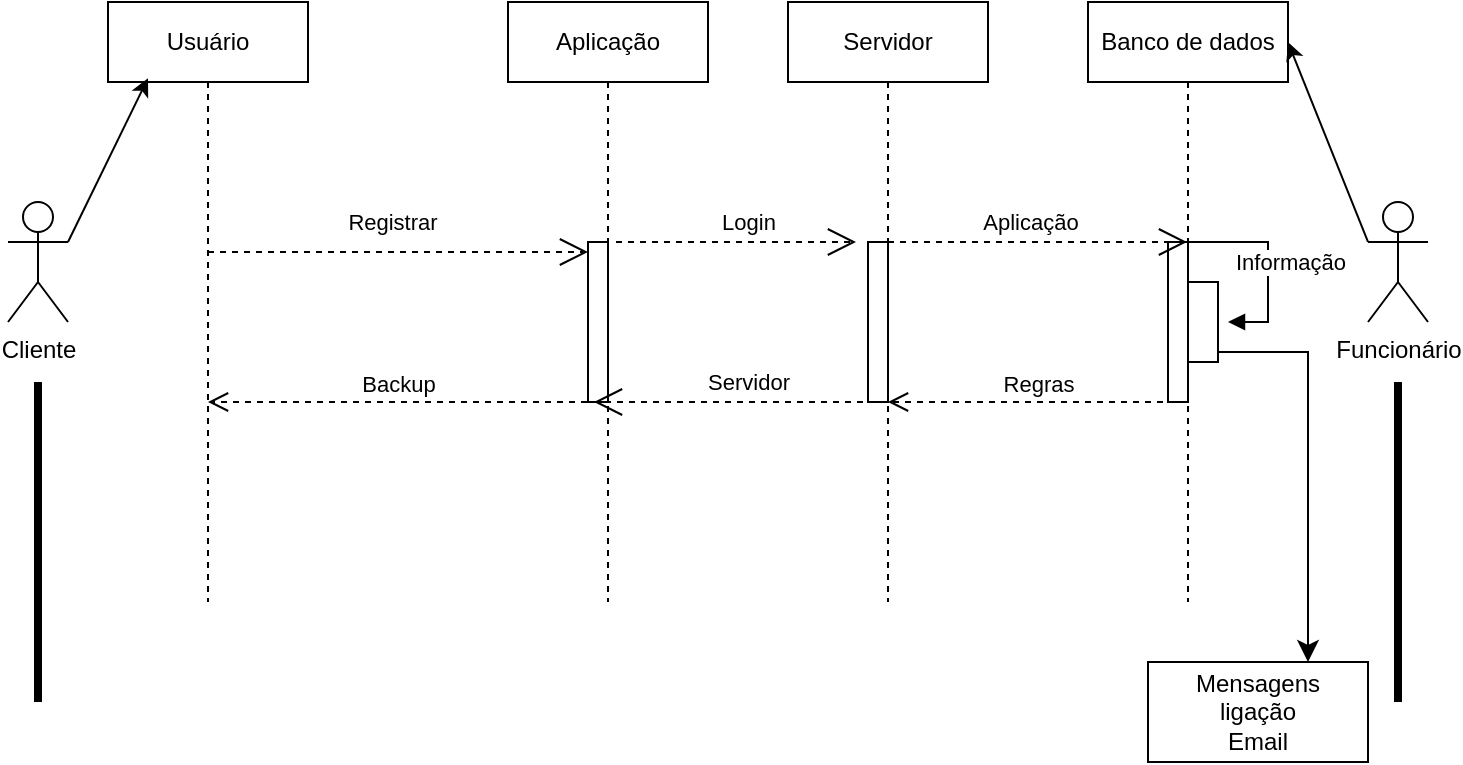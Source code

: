 <mxfile version="26.2.5">
  <diagram name="Página-1" id="uhQEN7NU0X5f3jvwWs4A">
    <mxGraphModel dx="874" dy="473" grid="1" gridSize="10" guides="1" tooltips="1" connect="1" arrows="1" fold="1" page="1" pageScale="1" pageWidth="827" pageHeight="1169" math="0" shadow="0">
      <root>
        <mxCell id="0" />
        <mxCell id="1" parent="0" />
        <mxCell id="uu7HnePWF9vuSrCE-IKj-6" value="Aplicação" style="shape=umlLifeline;perimeter=lifelinePerimeter;whiteSpace=wrap;html=1;container=1;dropTarget=0;collapsible=0;recursiveResize=0;outlineConnect=0;portConstraint=eastwest;newEdgeStyle={&quot;curved&quot;:0,&quot;rounded&quot;:0};" vertex="1" parent="1">
          <mxGeometry x="300" y="40" width="100" height="300" as="geometry" />
        </mxCell>
        <mxCell id="uu7HnePWF9vuSrCE-IKj-14" value="" style="html=1;points=[[0,0,0,0,5],[0,1,0,0,-5],[1,0,0,0,5],[1,1,0,0,-5]];perimeter=orthogonalPerimeter;outlineConnect=0;targetShapes=umlLifeline;portConstraint=eastwest;newEdgeStyle={&quot;curved&quot;:0,&quot;rounded&quot;:0};" vertex="1" parent="uu7HnePWF9vuSrCE-IKj-6">
          <mxGeometry x="40" y="120" width="10" height="80" as="geometry" />
        </mxCell>
        <mxCell id="uu7HnePWF9vuSrCE-IKj-8" value="Servidor" style="shape=umlLifeline;perimeter=lifelinePerimeter;whiteSpace=wrap;html=1;container=1;dropTarget=0;collapsible=0;recursiveResize=0;outlineConnect=0;portConstraint=eastwest;newEdgeStyle={&quot;curved&quot;:0,&quot;rounded&quot;:0};" vertex="1" parent="1">
          <mxGeometry x="440" y="40" width="100" height="300" as="geometry" />
        </mxCell>
        <mxCell id="uu7HnePWF9vuSrCE-IKj-12" value="" style="html=1;points=[[0,0,0,0,5],[0,1,0,0,-5],[1,0,0,0,5],[1,1,0,0,-5]];perimeter=orthogonalPerimeter;outlineConnect=0;targetShapes=umlLifeline;portConstraint=eastwest;newEdgeStyle={&quot;curved&quot;:0,&quot;rounded&quot;:0};" vertex="1" parent="uu7HnePWF9vuSrCE-IKj-8">
          <mxGeometry x="40" y="120" width="10" height="80" as="geometry" />
        </mxCell>
        <mxCell id="uu7HnePWF9vuSrCE-IKj-13" value="Usuário" style="shape=umlLifeline;perimeter=lifelinePerimeter;whiteSpace=wrap;html=1;container=1;dropTarget=0;collapsible=0;recursiveResize=0;outlineConnect=0;portConstraint=eastwest;newEdgeStyle={&quot;curved&quot;:0,&quot;rounded&quot;:0};" vertex="1" parent="1">
          <mxGeometry x="100" y="40" width="100" height="300" as="geometry" />
        </mxCell>
        <mxCell id="uu7HnePWF9vuSrCE-IKj-16" value="Banco de dados" style="shape=umlLifeline;perimeter=lifelinePerimeter;whiteSpace=wrap;html=1;container=1;dropTarget=0;collapsible=0;recursiveResize=0;outlineConnect=0;portConstraint=eastwest;newEdgeStyle={&quot;curved&quot;:0,&quot;rounded&quot;:0};" vertex="1" parent="1">
          <mxGeometry x="590" y="40" width="100" height="300" as="geometry" />
        </mxCell>
        <mxCell id="uu7HnePWF9vuSrCE-IKj-17" value="" style="html=1;points=[[0,0,0,0,5],[0,1,0,0,-5],[1,0,0,0,5],[1,1,0,0,-5]];perimeter=orthogonalPerimeter;outlineConnect=0;targetShapes=umlLifeline;portConstraint=eastwest;newEdgeStyle={&quot;curved&quot;:0,&quot;rounded&quot;:0};" vertex="1" parent="uu7HnePWF9vuSrCE-IKj-16">
          <mxGeometry x="40" y="120" width="10" height="80" as="geometry" />
        </mxCell>
        <mxCell id="uu7HnePWF9vuSrCE-IKj-38" value="" style="html=1;points=[[0,0,0,0,5],[0,1,0,0,-5],[1,0,0,0,5],[1,1,0,0,-5]];perimeter=orthogonalPerimeter;outlineConnect=0;targetShapes=umlLifeline;portConstraint=eastwest;newEdgeStyle={&quot;curved&quot;:0,&quot;rounded&quot;:0};" vertex="1" parent="uu7HnePWF9vuSrCE-IKj-16">
          <mxGeometry x="50" y="140" width="15" height="40" as="geometry" />
        </mxCell>
        <mxCell id="uu7HnePWF9vuSrCE-IKj-39" value="Informação" style="html=1;align=left;spacingLeft=2;endArrow=block;rounded=0;edgeStyle=orthogonalEdgeStyle;curved=0;rounded=0;" edge="1" parent="uu7HnePWF9vuSrCE-IKj-16">
          <mxGeometry x="-0.6" y="-10" relative="1" as="geometry">
            <mxPoint x="50" y="120" as="sourcePoint" />
            <Array as="points">
              <mxPoint x="90" y="120" />
              <mxPoint x="90" y="160" />
            </Array>
            <mxPoint x="70" y="160" as="targetPoint" />
            <mxPoint as="offset" />
          </mxGeometry>
        </mxCell>
        <mxCell id="uu7HnePWF9vuSrCE-IKj-18" value="Registrar" style="endArrow=open;endSize=12;dashed=1;html=1;rounded=0;entryX=0;entryY=0;entryDx=0;entryDy=5;entryPerimeter=0;" edge="1" parent="1" source="uu7HnePWF9vuSrCE-IKj-13" target="uu7HnePWF9vuSrCE-IKj-14">
          <mxGeometry x="-0.05" y="15" width="160" relative="1" as="geometry">
            <mxPoint x="140" y="165" as="sourcePoint" />
            <mxPoint x="310" y="170" as="targetPoint" />
            <mxPoint x="1" as="offset" />
          </mxGeometry>
        </mxCell>
        <mxCell id="uu7HnePWF9vuSrCE-IKj-23" value="Login" style="endArrow=open;endSize=12;dashed=1;html=1;rounded=0;" edge="1" parent="1">
          <mxGeometry x="0.1" y="10" width="160" relative="1" as="geometry">
            <mxPoint x="354" y="160" as="sourcePoint" />
            <mxPoint x="474" y="160" as="targetPoint" />
            <mxPoint as="offset" />
          </mxGeometry>
        </mxCell>
        <mxCell id="uu7HnePWF9vuSrCE-IKj-24" value="Aplicação" style="endArrow=open;endSize=12;dashed=1;html=1;rounded=0;" edge="1" parent="1" source="uu7HnePWF9vuSrCE-IKj-8" target="uu7HnePWF9vuSrCE-IKj-16">
          <mxGeometry x="-0.06" y="10" width="160" relative="1" as="geometry">
            <mxPoint x="490" y="240" as="sourcePoint" />
            <mxPoint x="610" y="240" as="targetPoint" />
            <Array as="points">
              <mxPoint x="540" y="160" />
            </Array>
            <mxPoint as="offset" />
          </mxGeometry>
        </mxCell>
        <mxCell id="uu7HnePWF9vuSrCE-IKj-25" value="Backup" style="html=1;verticalAlign=bottom;endArrow=open;dashed=1;endSize=8;curved=0;rounded=0;" edge="1" parent="1" target="uu7HnePWF9vuSrCE-IKj-13">
          <mxGeometry relative="1" as="geometry">
            <mxPoint x="339.5" y="240" as="sourcePoint" />
            <mxPoint x="200" y="240" as="targetPoint" />
            <Array as="points">
              <mxPoint x="300" y="240" />
            </Array>
          </mxGeometry>
        </mxCell>
        <mxCell id="uu7HnePWF9vuSrCE-IKj-26" value="Regras" style="html=1;verticalAlign=bottom;endArrow=open;dashed=1;endSize=8;curved=0;rounded=0;" edge="1" parent="1" source="uu7HnePWF9vuSrCE-IKj-16">
          <mxGeometry relative="1" as="geometry">
            <mxPoint x="570" y="240" as="sourcePoint" />
            <mxPoint x="490" y="240" as="targetPoint" />
          </mxGeometry>
        </mxCell>
        <mxCell id="uu7HnePWF9vuSrCE-IKj-27" value="Cliente" style="shape=umlActor;verticalLabelPosition=bottom;verticalAlign=top;html=1;" vertex="1" parent="1">
          <mxGeometry x="50" y="140" width="30" height="60" as="geometry" />
        </mxCell>
        <mxCell id="uu7HnePWF9vuSrCE-IKj-28" value="Funcionário" style="shape=umlActor;verticalLabelPosition=bottom;verticalAlign=top;html=1;" vertex="1" parent="1">
          <mxGeometry x="730" y="140" width="30" height="60" as="geometry" />
        </mxCell>
        <mxCell id="uu7HnePWF9vuSrCE-IKj-29" value="" style="endArrow=classic;html=1;rounded=0;entryX=1;entryY=0.067;entryDx=0;entryDy=0;entryPerimeter=0;exitX=0;exitY=0.333;exitDx=0;exitDy=0;exitPerimeter=0;" edge="1" parent="1" source="uu7HnePWF9vuSrCE-IKj-28" target="uu7HnePWF9vuSrCE-IKj-16">
          <mxGeometry width="50" height="50" relative="1" as="geometry">
            <mxPoint x="710" y="130" as="sourcePoint" />
            <mxPoint x="760" y="80" as="targetPoint" />
          </mxGeometry>
        </mxCell>
        <mxCell id="uu7HnePWF9vuSrCE-IKj-30" value="" style="endArrow=classic;html=1;rounded=0;entryX=0.2;entryY=0.127;entryDx=0;entryDy=0;entryPerimeter=0;exitX=1;exitY=0.333;exitDx=0;exitDy=0;exitPerimeter=0;" edge="1" parent="1" source="uu7HnePWF9vuSrCE-IKj-27" target="uu7HnePWF9vuSrCE-IKj-13">
          <mxGeometry width="50" height="50" relative="1" as="geometry">
            <mxPoint x="80" y="170" as="sourcePoint" />
            <mxPoint x="130" y="120" as="targetPoint" />
          </mxGeometry>
        </mxCell>
        <mxCell id="uu7HnePWF9vuSrCE-IKj-31" value="" style="line;strokeWidth=4;direction=south;html=1;perimeter=backbonePerimeter;points=[];outlineConnect=0;" vertex="1" parent="1">
          <mxGeometry x="60" y="230" width="10" height="160" as="geometry" />
        </mxCell>
        <mxCell id="uu7HnePWF9vuSrCE-IKj-32" value="" style="line;strokeWidth=4;direction=south;html=1;perimeter=backbonePerimeter;points=[];outlineConnect=0;" vertex="1" parent="1">
          <mxGeometry x="740" y="230" width="10" height="160" as="geometry" />
        </mxCell>
        <mxCell id="uu7HnePWF9vuSrCE-IKj-34" value="" style="edgeStyle=segmentEdgeStyle;endArrow=classic;html=1;curved=0;rounded=0;endSize=8;startSize=8;exitX=1;exitY=1;exitDx=0;exitDy=-5;exitPerimeter=0;" edge="1" parent="1" source="uu7HnePWF9vuSrCE-IKj-38">
          <mxGeometry width="50" height="50" relative="1" as="geometry">
            <mxPoint x="650" y="220" as="sourcePoint" />
            <mxPoint x="700" y="370" as="targetPoint" />
          </mxGeometry>
        </mxCell>
        <mxCell id="uu7HnePWF9vuSrCE-IKj-35" value="Mensagens&lt;div&gt;ligação&lt;/div&gt;&lt;div&gt;Email&lt;/div&gt;" style="html=1;whiteSpace=wrap;" vertex="1" parent="1">
          <mxGeometry x="620" y="370" width="110" height="50" as="geometry" />
        </mxCell>
        <mxCell id="uu7HnePWF9vuSrCE-IKj-36" value="Servidor" style="endArrow=open;endSize=12;dashed=1;html=1;rounded=0;entryX=0.49;entryY=0.69;entryDx=0;entryDy=0;entryPerimeter=0;" edge="1" parent="1">
          <mxGeometry x="-0.096" y="-10" width="160" relative="1" as="geometry">
            <mxPoint x="483.5" y="240" as="sourcePoint" />
            <mxPoint x="343" y="240" as="targetPoint" />
            <mxPoint as="offset" />
          </mxGeometry>
        </mxCell>
      </root>
    </mxGraphModel>
  </diagram>
</mxfile>
